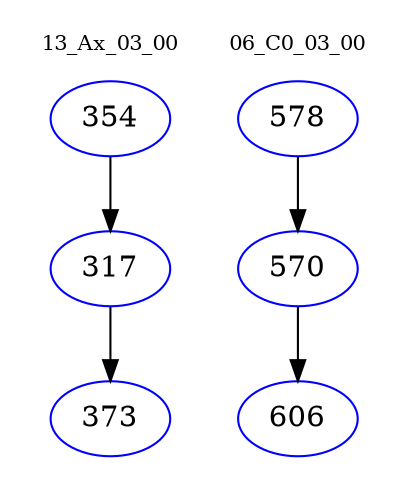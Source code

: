 digraph{
subgraph cluster_0 {
color = white
label = "13_Ax_03_00";
fontsize=10;
T0_354 [label="354", color="blue"]
T0_354 -> T0_317 [color="black"]
T0_317 [label="317", color="blue"]
T0_317 -> T0_373 [color="black"]
T0_373 [label="373", color="blue"]
}
subgraph cluster_1 {
color = white
label = "06_C0_03_00";
fontsize=10;
T1_578 [label="578", color="blue"]
T1_578 -> T1_570 [color="black"]
T1_570 [label="570", color="blue"]
T1_570 -> T1_606 [color="black"]
T1_606 [label="606", color="blue"]
}
}
